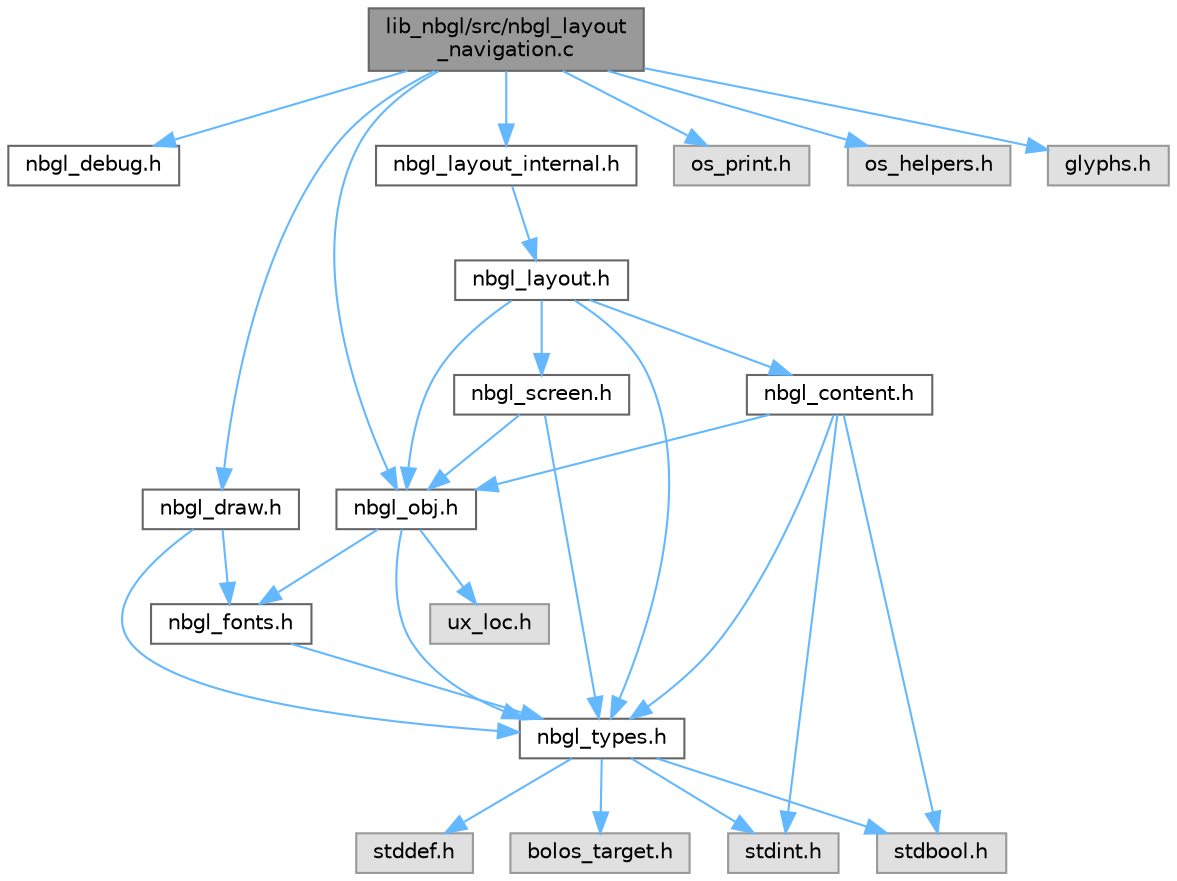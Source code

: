 digraph "lib_nbgl/src/nbgl_layout_navigation.c"
{
 // LATEX_PDF_SIZE
  bgcolor="transparent";
  edge [fontname=Helvetica,fontsize=10,labelfontname=Helvetica,labelfontsize=10];
  node [fontname=Helvetica,fontsize=10,shape=box,height=0.2,width=0.4];
  Node1 [label="lib_nbgl/src/nbgl_layout\l_navigation.c",height=0.2,width=0.4,color="gray40", fillcolor="grey60", style="filled", fontcolor="black",tooltip="The construction of a navigation bar with buttons super-object."];
  Node1 -> Node2 [color="steelblue1",style="solid"];
  Node2 [label="nbgl_debug.h",height=0.2,width=0.4,color="grey40", fillcolor="white", style="filled",URL="$nbgl__debug_8h.html",tooltip="debug traces management"];
  Node1 -> Node3 [color="steelblue1",style="solid"];
  Node3 [label="nbgl_draw.h",height=0.2,width=0.4,color="grey40", fillcolor="white", style="filled",URL="$nbgl__draw_8h.html",tooltip="Middle Level API of the new BOLOS Graphical Library."];
  Node3 -> Node4 [color="steelblue1",style="solid"];
  Node4 [label="nbgl_types.h",height=0.2,width=0.4,color="grey40", fillcolor="white", style="filled",URL="$nbgl__types_8h.html",tooltip="common types for Graphical Library"];
  Node4 -> Node5 [color="steelblue1",style="solid"];
  Node5 [label="stddef.h",height=0.2,width=0.4,color="grey60", fillcolor="#E0E0E0", style="filled",tooltip=" "];
  Node4 -> Node6 [color="steelblue1",style="solid"];
  Node6 [label="stdint.h",height=0.2,width=0.4,color="grey60", fillcolor="#E0E0E0", style="filled",tooltip=" "];
  Node4 -> Node7 [color="steelblue1",style="solid"];
  Node7 [label="stdbool.h",height=0.2,width=0.4,color="grey60", fillcolor="#E0E0E0", style="filled",tooltip=" "];
  Node4 -> Node8 [color="steelblue1",style="solid"];
  Node8 [label="bolos_target.h",height=0.2,width=0.4,color="grey60", fillcolor="#E0E0E0", style="filled",tooltip=" "];
  Node3 -> Node9 [color="steelblue1",style="solid"];
  Node9 [label="nbgl_fonts.h",height=0.2,width=0.4,color="grey40", fillcolor="white", style="filled",URL="$nbgl__fonts_8h.html",tooltip=" "];
  Node9 -> Node4 [color="steelblue1",style="solid"];
  Node1 -> Node10 [color="steelblue1",style="solid"];
  Node10 [label="nbgl_obj.h",height=0.2,width=0.4,color="grey40", fillcolor="white", style="filled",URL="$nbgl__obj_8h.html",tooltip="API to draw all basic graphic objects."];
  Node10 -> Node4 [color="steelblue1",style="solid"];
  Node10 -> Node9 [color="steelblue1",style="solid"];
  Node10 -> Node11 [color="steelblue1",style="solid"];
  Node11 [label="ux_loc.h",height=0.2,width=0.4,color="grey60", fillcolor="#E0E0E0", style="filled",tooltip=" "];
  Node1 -> Node12 [color="steelblue1",style="solid"];
  Node12 [label="nbgl_layout_internal.h",height=0.2,width=0.4,color="grey40", fillcolor="white", style="filled",URL="$nbgl__layout__internal_8h.html",tooltip="Internal functions/constants of NBGL layout layer."];
  Node12 -> Node13 [color="steelblue1",style="solid"];
  Node13 [label="nbgl_layout.h",height=0.2,width=0.4,color="grey40", fillcolor="white", style="filled",URL="$nbgl__layout_8h.html",tooltip="API of the Advanced BOLOS Graphical Library, for predefined layouts."];
  Node13 -> Node10 [color="steelblue1",style="solid"];
  Node13 -> Node14 [color="steelblue1",style="solid"];
  Node14 [label="nbgl_screen.h",height=0.2,width=0.4,color="grey40", fillcolor="white", style="filled",URL="$nbgl__screen_8h.html",tooltip="API to manage screens."];
  Node14 -> Node4 [color="steelblue1",style="solid"];
  Node14 -> Node10 [color="steelblue1",style="solid"];
  Node13 -> Node4 [color="steelblue1",style="solid"];
  Node13 -> Node15 [color="steelblue1",style="solid"];
  Node15 [label="nbgl_content.h",height=0.2,width=0.4,color="grey40", fillcolor="white", style="filled",URL="$nbgl__content_8h.html",tooltip="common content for Graphical Library"];
  Node15 -> Node6 [color="steelblue1",style="solid"];
  Node15 -> Node7 [color="steelblue1",style="solid"];
  Node15 -> Node4 [color="steelblue1",style="solid"];
  Node15 -> Node10 [color="steelblue1",style="solid"];
  Node1 -> Node16 [color="steelblue1",style="solid"];
  Node16 [label="os_print.h",height=0.2,width=0.4,color="grey60", fillcolor="#E0E0E0", style="filled",tooltip=" "];
  Node1 -> Node17 [color="steelblue1",style="solid"];
  Node17 [label="os_helpers.h",height=0.2,width=0.4,color="grey60", fillcolor="#E0E0E0", style="filled",tooltip=" "];
  Node1 -> Node18 [color="steelblue1",style="solid"];
  Node18 [label="glyphs.h",height=0.2,width=0.4,color="grey60", fillcolor="#E0E0E0", style="filled",tooltip=" "];
}
